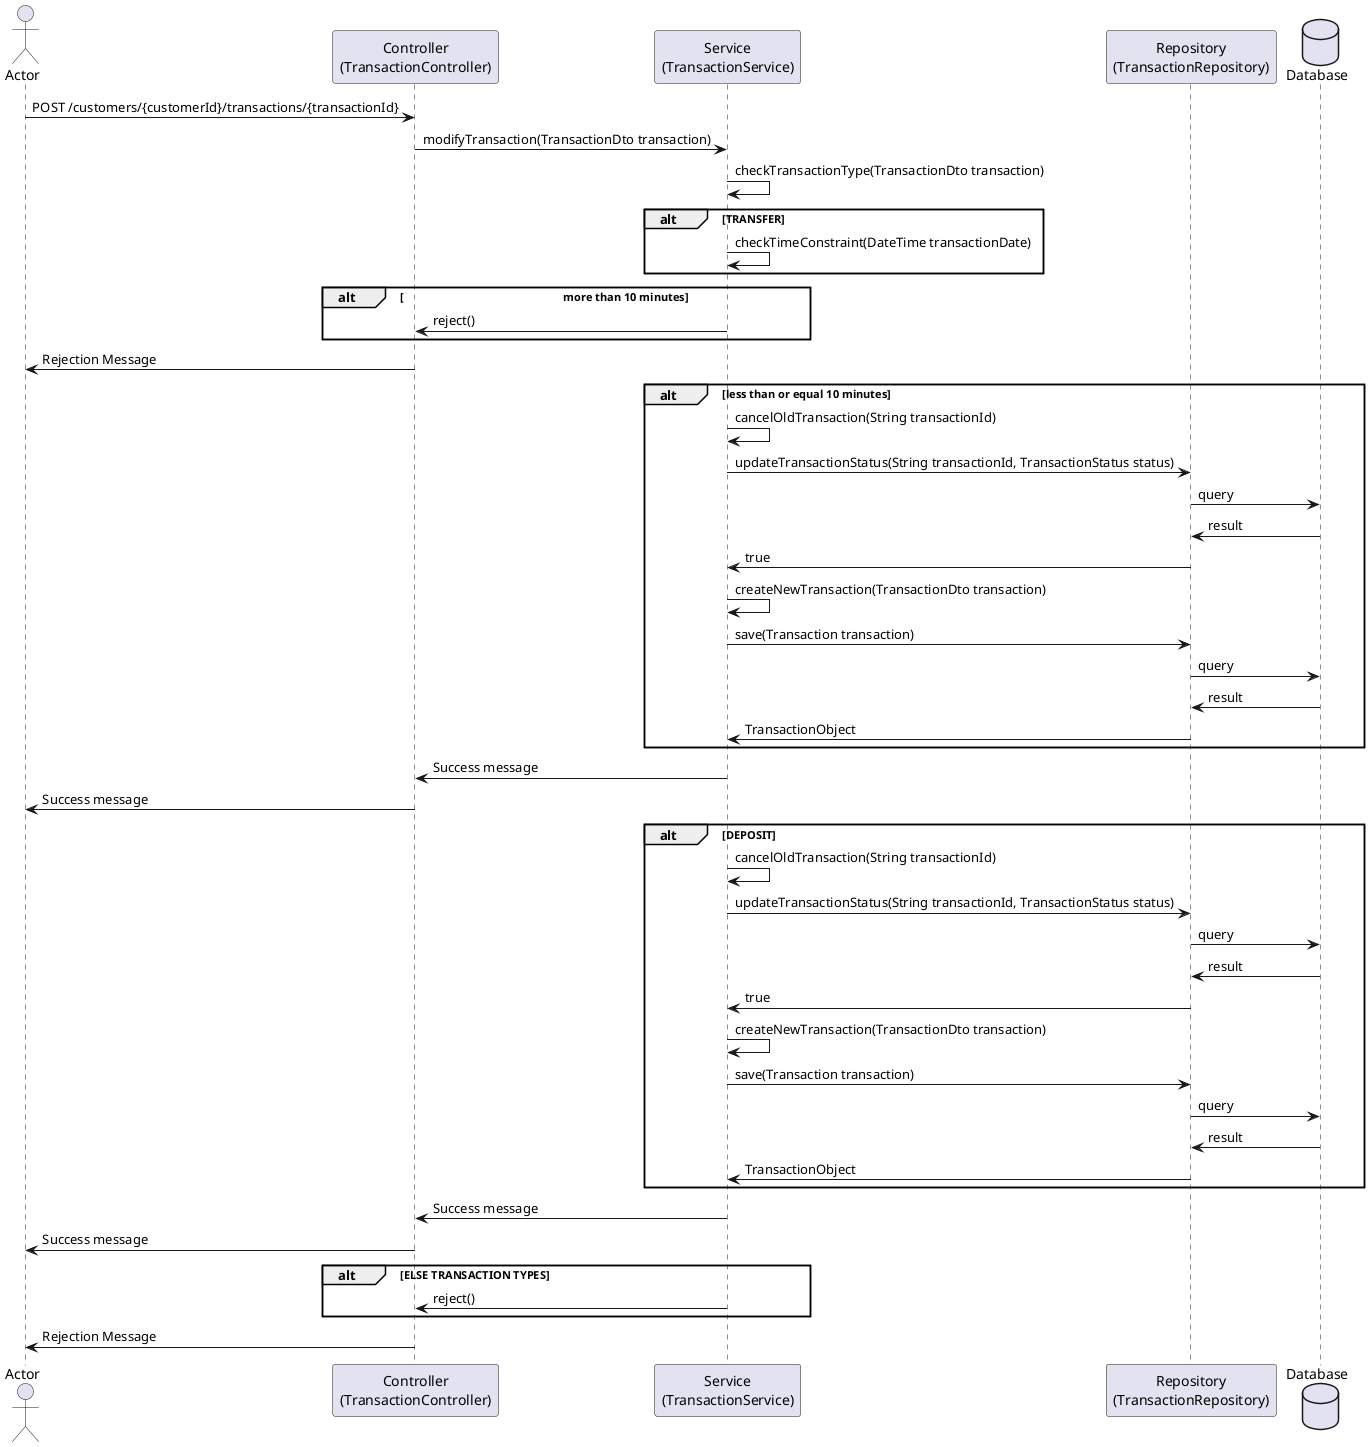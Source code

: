 	
@startuml
actor       Actor       as user
participant "Controller\n(TransactionController)" as con
participant "Service\n(TransactionService)" as ser
participant "Repository\n(TransactionRepository)" as rep
database    Database    as db
user -> con : POST /customers/{customerId}/transactions/{transactionId}  
con -> ser : modifyTransaction(TransactionDto transaction)
ser -> ser : checkTransactionType(TransactionDto transaction)
alt TRANSFER
ser -> ser : checkTimeConstraint(DateTime transactionDate)
end
alt \t\t\t\t\t\t\t more than 10 minutes
ser -> con : reject()
end
con -> user : Rejection Message
alt less than or equal 10 minutes
ser -> ser : cancelOldTransaction(String transactionId)
ser -> rep : updateTransactionStatus(String transactionId, TransactionStatus status)
rep -> db : query
rep <- db : result
rep -> ser : true
ser -> ser : createNewTransaction(TransactionDto transaction)
ser -> rep : save(Transaction transaction)
rep -> db : query
rep <- db : result
ser <- rep : TransactionObject
end
con <- ser : Success message
user <- con : Success message

alt DEPOSIT
ser -> ser : cancelOldTransaction(String transactionId)
ser -> rep : updateTransactionStatus(String transactionId, TransactionStatus status)
rep -> db : query
rep <- db : result
rep -> ser : true
ser -> ser : createNewTransaction(TransactionDto transaction)
ser -> rep : save(Transaction transaction)
rep -> db : query
rep <- db : result
ser <- rep : TransactionObject
end
con <- ser : Success message
user <- con : Success message
alt ELSE TRANSACTION TYPES
con <- ser : reject()
end
con -> user : Rejection Message
@enduml